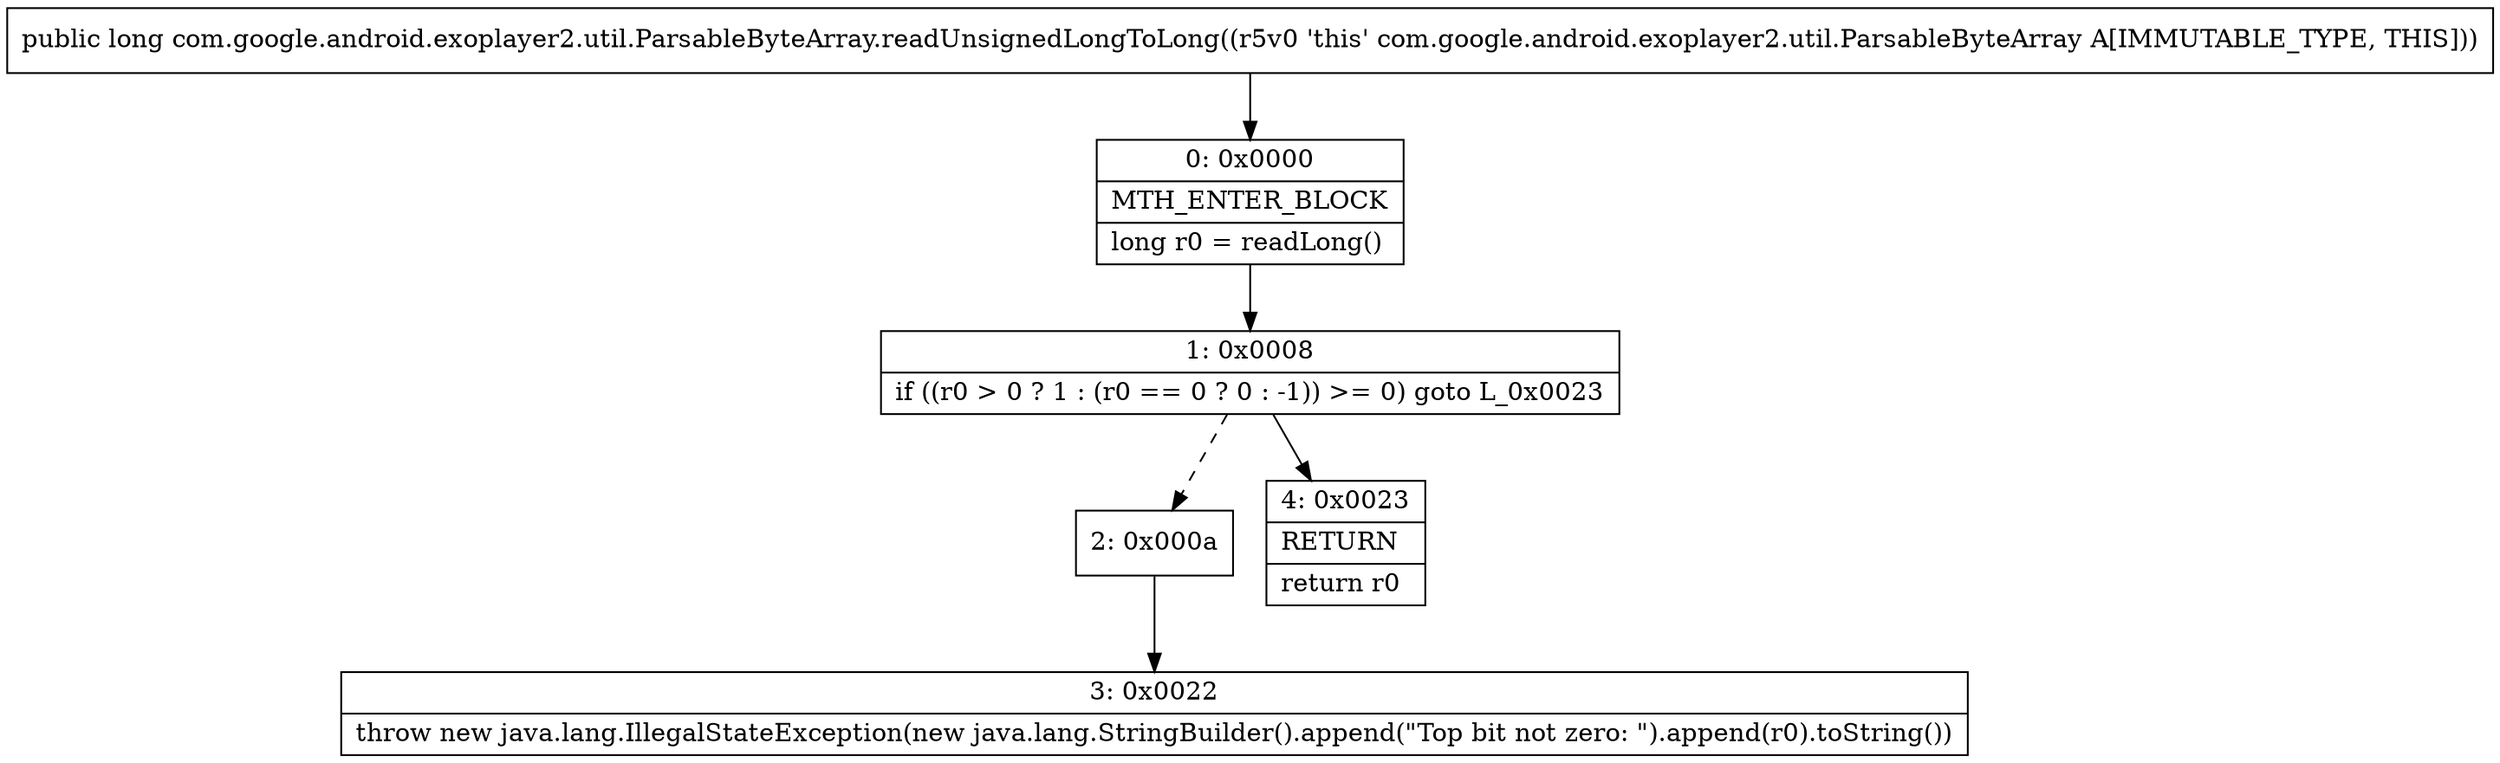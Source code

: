 digraph "CFG forcom.google.android.exoplayer2.util.ParsableByteArray.readUnsignedLongToLong()J" {
Node_0 [shape=record,label="{0\:\ 0x0000|MTH_ENTER_BLOCK\l|long r0 = readLong()\l}"];
Node_1 [shape=record,label="{1\:\ 0x0008|if ((r0 \> 0 ? 1 : (r0 == 0 ? 0 : \-1)) \>= 0) goto L_0x0023\l}"];
Node_2 [shape=record,label="{2\:\ 0x000a}"];
Node_3 [shape=record,label="{3\:\ 0x0022|throw new java.lang.IllegalStateException(new java.lang.StringBuilder().append(\"Top bit not zero: \").append(r0).toString())\l}"];
Node_4 [shape=record,label="{4\:\ 0x0023|RETURN\l|return r0\l}"];
MethodNode[shape=record,label="{public long com.google.android.exoplayer2.util.ParsableByteArray.readUnsignedLongToLong((r5v0 'this' com.google.android.exoplayer2.util.ParsableByteArray A[IMMUTABLE_TYPE, THIS])) }"];
MethodNode -> Node_0;
Node_0 -> Node_1;
Node_1 -> Node_2[style=dashed];
Node_1 -> Node_4;
Node_2 -> Node_3;
}

